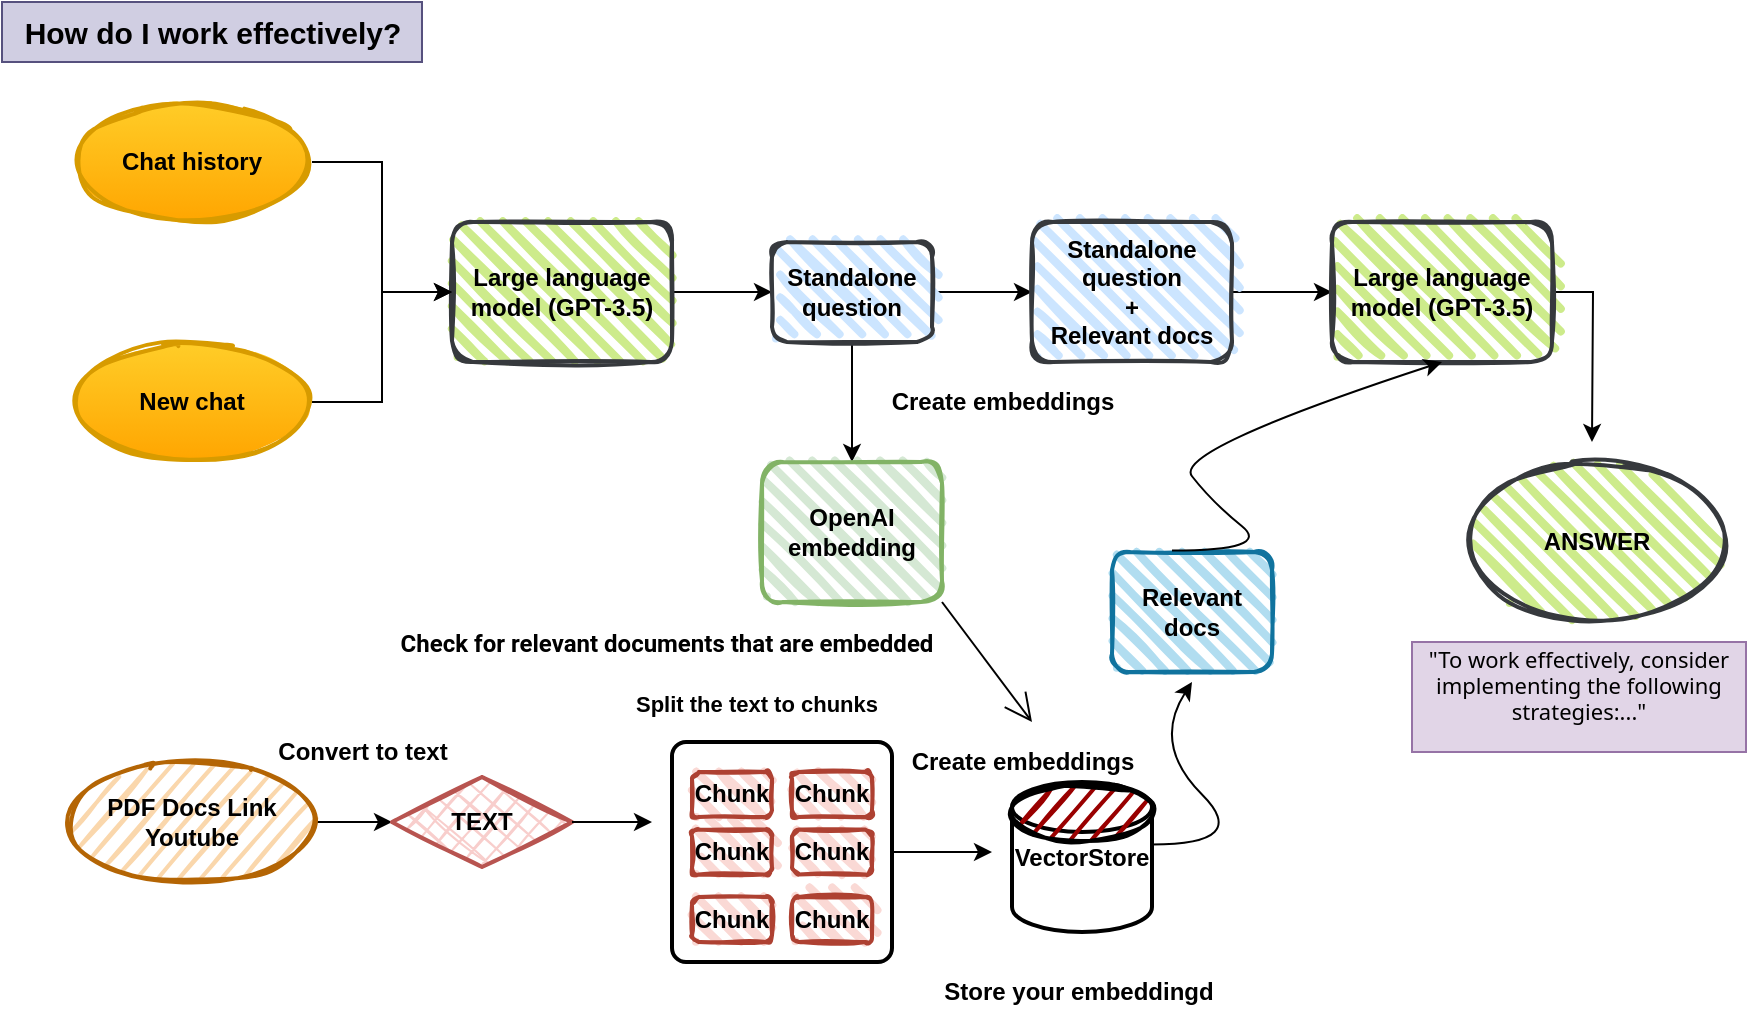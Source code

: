 <mxfile version="22.1.18" type="github">
  <diagram name="" id="awGzFdns0ukxIlfDfDJ3">
    <mxGraphModel dx="954" dy="647" grid="1" gridSize="10" guides="1" tooltips="1" connect="1" arrows="1" fold="1" page="1" pageScale="1" pageWidth="827" pageHeight="1169" math="0" shadow="0">
      <root>
        <mxCell id="0" />
        <mxCell id="1" parent="0" />
        <mxCell id="NJqrgODCVTE1jkJKccUg-42" value="" style="rounded=1;whiteSpace=wrap;html=1;absoluteArcSize=1;arcSize=14;strokeWidth=2;" vertex="1" parent="1">
          <mxGeometry x="340" y="680" width="110" height="110" as="geometry" />
        </mxCell>
        <mxCell id="NJqrgODCVTE1jkJKccUg-14" value="" style="edgeStyle=orthogonalEdgeStyle;rounded=0;orthogonalLoop=1;jettySize=auto;html=1;" edge="1" parent="1" source="NJqrgODCVTE1jkJKccUg-3" target="NJqrgODCVTE1jkJKccUg-7">
          <mxGeometry relative="1" as="geometry" />
        </mxCell>
        <mxCell id="NJqrgODCVTE1jkJKccUg-3" value="Large language model (GPT-3.5)" style="rounded=1;whiteSpace=wrap;html=1;strokeWidth=2;fillWeight=4;hachureGap=8;hachureAngle=45;fillColor=#cdeb8b;sketch=1;strokeColor=#36393d;fontStyle=1" vertex="1" parent="1">
          <mxGeometry x="230" y="420" width="110" height="70" as="geometry" />
        </mxCell>
        <mxCell id="NJqrgODCVTE1jkJKccUg-12" value="" style="edgeStyle=orthogonalEdgeStyle;rounded=0;orthogonalLoop=1;jettySize=auto;html=1;" edge="1" parent="1" source="NJqrgODCVTE1jkJKccUg-4" target="NJqrgODCVTE1jkJKccUg-3">
          <mxGeometry relative="1" as="geometry" />
        </mxCell>
        <mxCell id="NJqrgODCVTE1jkJKccUg-4" value="New chat" style="ellipse;whiteSpace=wrap;html=1;strokeWidth=2;fillWeight=2;hachureGap=8;fillStyle=dots;sketch=1;fontStyle=1;fillColor=#ffcd28;strokeColor=#d79b00;gradientColor=#ffa500;" vertex="1" parent="1">
          <mxGeometry x="40" y="480" width="120" height="60" as="geometry" />
        </mxCell>
        <mxCell id="NJqrgODCVTE1jkJKccUg-11" value="" style="edgeStyle=orthogonalEdgeStyle;rounded=0;orthogonalLoop=1;jettySize=auto;html=1;" edge="1" parent="1" source="NJqrgODCVTE1jkJKccUg-5" target="NJqrgODCVTE1jkJKccUg-3">
          <mxGeometry relative="1" as="geometry" />
        </mxCell>
        <mxCell id="NJqrgODCVTE1jkJKccUg-5" value="&lt;font&gt;Chat history&lt;/font&gt;" style="ellipse;whiteSpace=wrap;html=1;strokeWidth=2;fillWeight=2;hachureGap=8;fillStyle=dots;sketch=1;fontStyle=1;fillColor=#ffcd28;strokeColor=#d79b00;gradientColor=#ffa500;" vertex="1" parent="1">
          <mxGeometry x="40" y="360" width="120" height="60" as="geometry" />
        </mxCell>
        <mxCell id="NJqrgODCVTE1jkJKccUg-9" value="" style="edgeStyle=orthogonalEdgeStyle;rounded=0;orthogonalLoop=1;jettySize=auto;html=1;" edge="1" parent="1" source="NJqrgODCVTE1jkJKccUg-7" target="NJqrgODCVTE1jkJKccUg-8">
          <mxGeometry relative="1" as="geometry" />
        </mxCell>
        <mxCell id="NJqrgODCVTE1jkJKccUg-69" value="" style="edgeStyle=orthogonalEdgeStyle;rounded=0;orthogonalLoop=1;jettySize=auto;html=1;" edge="1" parent="1" source="NJqrgODCVTE1jkJKccUg-7" target="NJqrgODCVTE1jkJKccUg-48">
          <mxGeometry relative="1" as="geometry" />
        </mxCell>
        <mxCell id="NJqrgODCVTE1jkJKccUg-7" value="&lt;b&gt;Standalone question&lt;/b&gt;" style="rounded=1;whiteSpace=wrap;html=1;strokeWidth=2;fillWeight=4;hachureGap=8;hachureAngle=45;fillColor=#cce5ff;sketch=1;strokeColor=#36393d;" vertex="1" parent="1">
          <mxGeometry x="390" y="430" width="80" height="50" as="geometry" />
        </mxCell>
        <mxCell id="NJqrgODCVTE1jkJKccUg-52" value="" style="edgeStyle=orthogonalEdgeStyle;rounded=0;orthogonalLoop=1;jettySize=auto;html=1;" edge="1" parent="1" source="NJqrgODCVTE1jkJKccUg-8" target="NJqrgODCVTE1jkJKccUg-51">
          <mxGeometry relative="1" as="geometry" />
        </mxCell>
        <mxCell id="NJqrgODCVTE1jkJKccUg-8" value="&lt;div&gt;&lt;b&gt;Standalone question&lt;/b&gt;&lt;/div&gt;&lt;div&gt;&lt;b&gt;+&lt;/b&gt;&lt;/div&gt;&lt;div&gt;&lt;b&gt;Relevant docs&lt;/b&gt;&lt;/div&gt;" style="rounded=1;whiteSpace=wrap;html=1;strokeWidth=2;fillWeight=4;hachureGap=8;hachureAngle=45;fillColor=#cce5ff;sketch=1;strokeColor=#36393d;" vertex="1" parent="1">
          <mxGeometry x="520" y="420" width="100" height="70" as="geometry" />
        </mxCell>
        <mxCell id="NJqrgODCVTE1jkJKccUg-20" value="" style="edgeStyle=orthogonalEdgeStyle;rounded=0;orthogonalLoop=1;jettySize=auto;html=1;spacing=2;" edge="1" parent="1" source="NJqrgODCVTE1jkJKccUg-10">
          <mxGeometry relative="1" as="geometry">
            <mxPoint x="200" y="720" as="targetPoint" />
          </mxGeometry>
        </mxCell>
        <mxCell id="NJqrgODCVTE1jkJKccUg-10" value="&lt;b&gt;PDF Docs Link Youtube&lt;/b&gt;" style="ellipse;whiteSpace=wrap;html=1;strokeWidth=2;fillWeight=2;hachureGap=8;fillColor=#fad7ac;fillStyle=dots;sketch=1;strokeColor=#b46504;" vertex="1" parent="1">
          <mxGeometry x="40" y="690" width="120" height="60" as="geometry" />
        </mxCell>
        <mxCell id="NJqrgODCVTE1jkJKccUg-21" value="TEXT" style="rhombus;whiteSpace=wrap;html=1;strokeWidth=2;fillWeight=-1;hachureGap=8;fillStyle=cross-hatch;fillColor=#f8cecc;sketch=1;strokeColor=#b85450;gradientColor=#ea6b66;fontStyle=1" vertex="1" parent="1">
          <mxGeometry x="200" y="697.5" width="90" height="45" as="geometry" />
        </mxCell>
        <mxCell id="NJqrgODCVTE1jkJKccUg-32" value="&lt;b&gt;Chunk&lt;/b&gt;" style="rounded=1;whiteSpace=wrap;html=1;strokeWidth=2;fillWeight=4;hachureGap=8;hachureAngle=45;fillColor=#fad9d5;sketch=1;strokeColor=#ae4132;" vertex="1" parent="1">
          <mxGeometry x="400" y="695" width="40" height="22.5" as="geometry" />
        </mxCell>
        <mxCell id="NJqrgODCVTE1jkJKccUg-31" value="&lt;b&gt;Chunk&lt;/b&gt;" style="rounded=1;whiteSpace=wrap;html=1;strokeWidth=2;fillWeight=4;hachureGap=8;hachureAngle=45;fillColor=#fad9d5;sketch=1;strokeColor=#ae4132;" vertex="1" parent="1">
          <mxGeometry x="350" y="757.5" width="40" height="22.5" as="geometry" />
        </mxCell>
        <mxCell id="NJqrgODCVTE1jkJKccUg-66" style="edgeStyle=orthogonalEdgeStyle;rounded=0;orthogonalLoop=1;jettySize=auto;html=1;" edge="1" parent="1">
          <mxGeometry relative="1" as="geometry">
            <mxPoint x="500" y="735" as="targetPoint" />
            <mxPoint x="450" y="735" as="sourcePoint" />
          </mxGeometry>
        </mxCell>
        <mxCell id="NJqrgODCVTE1jkJKccUg-30" value="&lt;b&gt;Chunk&lt;/b&gt;" style="rounded=1;whiteSpace=wrap;html=1;strokeWidth=2;fillWeight=4;hachureGap=8;hachureAngle=45;fillColor=#fad9d5;sketch=1;strokeColor=#ae4132;" vertex="1" parent="1">
          <mxGeometry x="400" y="723.75" width="40" height="22.5" as="geometry" />
        </mxCell>
        <mxCell id="NJqrgODCVTE1jkJKccUg-33" value="&lt;b&gt;Chunk&lt;/b&gt;" style="rounded=1;whiteSpace=wrap;html=1;strokeWidth=2;fillWeight=4;hachureGap=8;hachureAngle=45;fillColor=#fad9d5;sketch=1;strokeColor=#ae4132;" vertex="1" parent="1">
          <mxGeometry x="400" y="757.5" width="40" height="22.5" as="geometry" />
        </mxCell>
        <mxCell id="NJqrgODCVTE1jkJKccUg-34" value="&lt;b&gt;Chunk&lt;/b&gt;" style="rounded=1;whiteSpace=wrap;html=1;strokeWidth=2;fillWeight=4;hachureGap=8;hachureAngle=45;fillColor=#fad9d5;sketch=1;strokeColor=#ae4132;" vertex="1" parent="1">
          <mxGeometry x="350" y="723.75" width="40" height="22.5" as="geometry" />
        </mxCell>
        <mxCell id="NJqrgODCVTE1jkJKccUg-29" value="&lt;b&gt;Chunk&lt;/b&gt;" style="rounded=1;whiteSpace=wrap;html=1;strokeWidth=2;fillWeight=4;hachureGap=8;hachureAngle=45;fillColor=#fad9d5;sketch=1;strokeColor=#ae4132;" vertex="1" parent="1">
          <mxGeometry x="350" y="695" width="40" height="22.5" as="geometry" />
        </mxCell>
        <mxCell id="NJqrgODCVTE1jkJKccUg-46" value="&lt;b&gt;VectorStore&lt;/b&gt;" style="strokeWidth=2;html=1;shape=mxgraph.flowchart.database;whiteSpace=wrap;" vertex="1" parent="1">
          <mxGeometry x="510" y="700" width="70" height="75" as="geometry" />
        </mxCell>
        <mxCell id="NJqrgODCVTE1jkJKccUg-47" value="" style="ellipse;whiteSpace=wrap;html=1;strokeWidth=2;fillWeight=2;hachureGap=8;fillColor=#990000;fillStyle=dots;sketch=1;" vertex="1" parent="1">
          <mxGeometry x="510" y="700" width="70" height="30" as="geometry" />
        </mxCell>
        <mxCell id="NJqrgODCVTE1jkJKccUg-48" value="&lt;b&gt;OpenAI embedding&lt;/b&gt;" style="rounded=1;whiteSpace=wrap;html=1;strokeWidth=2;fillWeight=4;hachureGap=8;hachureAngle=45;fillColor=#d5e8d4;sketch=1;strokeColor=#82b366;" vertex="1" parent="1">
          <mxGeometry x="385" y="540" width="90" height="70" as="geometry" />
        </mxCell>
        <mxCell id="NJqrgODCVTE1jkJKccUg-85" style="edgeStyle=orthogonalEdgeStyle;rounded=0;orthogonalLoop=1;jettySize=auto;html=1;exitX=1;exitY=0.5;exitDx=0;exitDy=0;" edge="1" parent="1" source="NJqrgODCVTE1jkJKccUg-51">
          <mxGeometry relative="1" as="geometry">
            <mxPoint x="800" y="530" as="targetPoint" />
          </mxGeometry>
        </mxCell>
        <mxCell id="NJqrgODCVTE1jkJKccUg-51" value="Large language model (GPT-3.5)" style="rounded=1;whiteSpace=wrap;html=1;strokeWidth=2;fillWeight=4;hachureGap=8;hachureAngle=45;fillColor=#cdeb8b;sketch=1;strokeColor=#36393d;fontStyle=1" vertex="1" parent="1">
          <mxGeometry x="670" y="420" width="110" height="70" as="geometry" />
        </mxCell>
        <mxCell id="NJqrgODCVTE1jkJKccUg-54" value="ANSWER" style="ellipse;whiteSpace=wrap;html=1;fillColor=#cdeb8b;strokeColor=#36393d;rounded=1;strokeWidth=2;fillWeight=4;hachureGap=8;hachureAngle=45;sketch=1;fontStyle=1;" vertex="1" parent="1">
          <mxGeometry x="740" y="540" width="125" height="80" as="geometry" />
        </mxCell>
        <mxCell id="NJqrgODCVTE1jkJKccUg-57" value="&lt;b&gt;Relevant docs&lt;/b&gt;" style="rounded=1;whiteSpace=wrap;html=1;strokeWidth=2;fillWeight=4;hachureGap=8;hachureAngle=45;fillColor=#b1ddf0;sketch=1;strokeColor=#10739e;" vertex="1" parent="1">
          <mxGeometry x="560" y="585" width="80" height="60" as="geometry" />
        </mxCell>
        <mxCell id="NJqrgODCVTE1jkJKccUg-58" value="&lt;b&gt;&lt;font style=&quot;font-size: 15px;&quot;&gt;How do I work effectively?&lt;/font&gt;&lt;/b&gt;" style="text;html=1;align=center;verticalAlign=middle;resizable=0;points=[];autosize=1;strokeColor=#56517e;fillColor=#d0cee2;" vertex="1" parent="1">
          <mxGeometry x="5" y="310" width="210" height="30" as="geometry" />
        </mxCell>
        <mxCell id="NJqrgODCVTE1jkJKccUg-60" value="&lt;p style=&quot;border: 0px solid rgb(217, 217, 227); box-sizing: border-box; margin: 0px 0px 1.25em; caret-color: rgb(209, 213, 219); font-family: Söhne, ui-sans-serif, system-ui, -apple-system, &amp;quot;Segoe UI&amp;quot;, Roboto, Ubuntu, Cantarell, &amp;quot;Noto Sans&amp;quot;, sans-serif, &amp;quot;Helvetica Neue&amp;quot;, Arial, &amp;quot;Apple Color Emoji&amp;quot;, &amp;quot;Segoe UI Emoji&amp;quot;, &amp;quot;Segoe UI Symbol&amp;quot;, &amp;quot;Noto Color Emoji&amp;quot;; font-size: 11px;&quot;&gt;&lt;font style=&quot;font-size: 11px;&quot;&gt;&quot;To work effectively, consider implementing the following strategies:...&quot;&lt;/font&gt;&lt;/p&gt;" style="whiteSpace=wrap;html=1;fillColor=#e1d5e7;strokeColor=#9673a6;align=center;labelPosition=center;verticalLabelPosition=middle;verticalAlign=middle;" vertex="1" parent="1">
          <mxGeometry x="710" y="630" width="167" height="55" as="geometry" />
        </mxCell>
        <mxCell id="NJqrgODCVTE1jkJKccUg-62" value="&lt;b&gt;Convert to text&lt;/b&gt;" style="text;html=1;align=center;verticalAlign=middle;resizable=0;points=[];autosize=1;strokeColor=none;fillColor=none;" vertex="1" parent="1">
          <mxGeometry x="130" y="670" width="110" height="30" as="geometry" />
        </mxCell>
        <mxCell id="NJqrgODCVTE1jkJKccUg-63" value="&lt;b&gt;Split the text to chunks&lt;/b&gt;" style="edgeStyle=none;orthogonalLoop=1;jettySize=auto;html=1;rounded=0;exitX=1;exitY=0.5;exitDx=0;exitDy=0;labelPosition=right;verticalLabelPosition=top;align=left;verticalAlign=bottom;" edge="1" parent="1" source="NJqrgODCVTE1jkJKccUg-21">
          <mxGeometry x="0.5" y="50" width="100" relative="1" as="geometry">
            <mxPoint x="300" y="720" as="sourcePoint" />
            <mxPoint x="330" y="720" as="targetPoint" />
            <Array as="points" />
            <mxPoint as="offset" />
          </mxGeometry>
        </mxCell>
        <mxCell id="NJqrgODCVTE1jkJKccUg-67" value="&lt;b&gt;Create embeddings&lt;/b&gt;" style="text;html=1;align=center;verticalAlign=middle;resizable=0;points=[];autosize=1;strokeColor=none;fillColor=none;" vertex="1" parent="1">
          <mxGeometry x="450" y="675" width="130" height="30" as="geometry" />
        </mxCell>
        <mxCell id="NJqrgODCVTE1jkJKccUg-68" value="&lt;b&gt;Store your embeddingd&lt;/b&gt;" style="text;html=1;align=center;verticalAlign=middle;resizable=0;points=[];autosize=1;strokeColor=none;fillColor=none;" vertex="1" parent="1">
          <mxGeometry x="463" y="790" width="160" height="30" as="geometry" />
        </mxCell>
        <mxCell id="NJqrgODCVTE1jkJKccUg-70" value="&lt;b&gt;Create embeddings&lt;/b&gt;" style="text;html=1;align=center;verticalAlign=middle;resizable=0;points=[];autosize=1;strokeColor=none;fillColor=none;" vertex="1" parent="1">
          <mxGeometry x="440" y="495" width="130" height="30" as="geometry" />
        </mxCell>
        <mxCell id="NJqrgODCVTE1jkJKccUg-72" value="" style="endArrow=open;endFill=1;endSize=12;html=1;rounded=0;exitX=1;exitY=1;exitDx=0;exitDy=0;" edge="1" parent="1" source="NJqrgODCVTE1jkJKccUg-48">
          <mxGeometry width="160" relative="1" as="geometry">
            <mxPoint x="490" y="620" as="sourcePoint" />
            <mxPoint x="520" y="670" as="targetPoint" />
          </mxGeometry>
        </mxCell>
        <mxCell id="NJqrgODCVTE1jkJKccUg-73" value="&lt;h1 style=&quot;text-align: start; font-family: &amp;quot;Google Sans&amp;quot;, Roboto, Arial, sans-serif; font-size: var(--lens-title1-font-size); line-height: calc(24/var(--lens-base-font-size, 16)*1rem); overflow: hidden; text-overflow: ellipsis; -webkit-line-clamp: 2; -webkit-box-orient: vertical; display: -webkit-box; overflow-wrap: break-word; margin: 0px 0px 0px 24px; max-height: calc(48/var(--lens-base-font-size, 16)*1rem);&quot; class=&quot;wCgoWb&quot;&gt;Check for relevant documents that are embedded&lt;/h1&gt;" style="text;html=1;align=center;verticalAlign=middle;resizable=0;points=[];autosize=1;strokeColor=none;fillColor=none;" vertex="1" parent="1">
          <mxGeometry x="160" y="610" width="330" height="40" as="geometry" />
        </mxCell>
        <mxCell id="NJqrgODCVTE1jkJKccUg-74" value="" style="curved=1;endArrow=classic;html=1;rounded=0;" edge="1" parent="1">
          <mxGeometry width="50" height="50" relative="1" as="geometry">
            <mxPoint x="580" y="731.25" as="sourcePoint" />
            <mxPoint x="600" y="650" as="targetPoint" />
            <Array as="points">
              <mxPoint x="630" y="731.25" />
              <mxPoint x="580" y="681.25" />
            </Array>
          </mxGeometry>
        </mxCell>
        <mxCell id="NJqrgODCVTE1jkJKccUg-78" value="" style="curved=1;endArrow=classic;html=1;rounded=0;entryX=0.5;entryY=1;entryDx=0;entryDy=0;" edge="1" parent="1" target="NJqrgODCVTE1jkJKccUg-51">
          <mxGeometry width="50" height="50" relative="1" as="geometry">
            <mxPoint x="590" y="584.25" as="sourcePoint" />
            <mxPoint x="610" y="503" as="targetPoint" />
            <Array as="points">
              <mxPoint x="640" y="584.25" />
              <mxPoint x="610" y="560" />
              <mxPoint x="590" y="534.25" />
            </Array>
          </mxGeometry>
        </mxCell>
      </root>
    </mxGraphModel>
  </diagram>
</mxfile>
